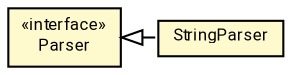 #!/usr/local/bin/dot
#
# Class diagram 
# Generated by UMLGraph version R5_7_2-60-g0e99a6 (http://www.spinellis.gr/umlgraph/)
#

digraph G {
	graph [fontnames="svg"]
	edge [fontname="Roboto",fontsize=7,labelfontname="Roboto",labelfontsize=7,color="black"];
	node [fontname="Roboto",fontcolor="black",fontsize=8,shape=plaintext,margin=0,width=0,height=0];
	nodesep=0.15;
	ranksep=0.25;
	rankdir=LR;
	// de.lmu.ifi.dbs.elki.datasource.parser.Parser
	c10063921 [label=<<table title="de.lmu.ifi.dbs.elki.datasource.parser.Parser" border="0" cellborder="1" cellspacing="0" cellpadding="2" bgcolor="LemonChiffon" href="Parser.html" target="_parent">
		<tr><td><table border="0" cellspacing="0" cellpadding="1">
		<tr><td align="center" balign="center"> &#171;interface&#187; </td></tr>
		<tr><td align="center" balign="center"> <font face="Roboto">Parser</font> </td></tr>
		</table></td></tr>
		</table>>, URL="Parser.html"];
	// de.lmu.ifi.dbs.elki.datasource.parser.StringParser
	c10063934 [label=<<table title="de.lmu.ifi.dbs.elki.datasource.parser.StringParser" border="0" cellborder="1" cellspacing="0" cellpadding="2" bgcolor="lemonChiffon" href="StringParser.html" target="_parent">
		<tr><td><table border="0" cellspacing="0" cellpadding="1">
		<tr><td align="center" balign="center"> <font face="Roboto">StringParser</font> </td></tr>
		</table></td></tr>
		</table>>, URL="StringParser.html"];
	// de.lmu.ifi.dbs.elki.datasource.parser.StringParser implements de.lmu.ifi.dbs.elki.datasource.parser.Parser
	c10063921 -> c10063934 [arrowtail=empty,style=dashed,dir=back,weight=9];
}

